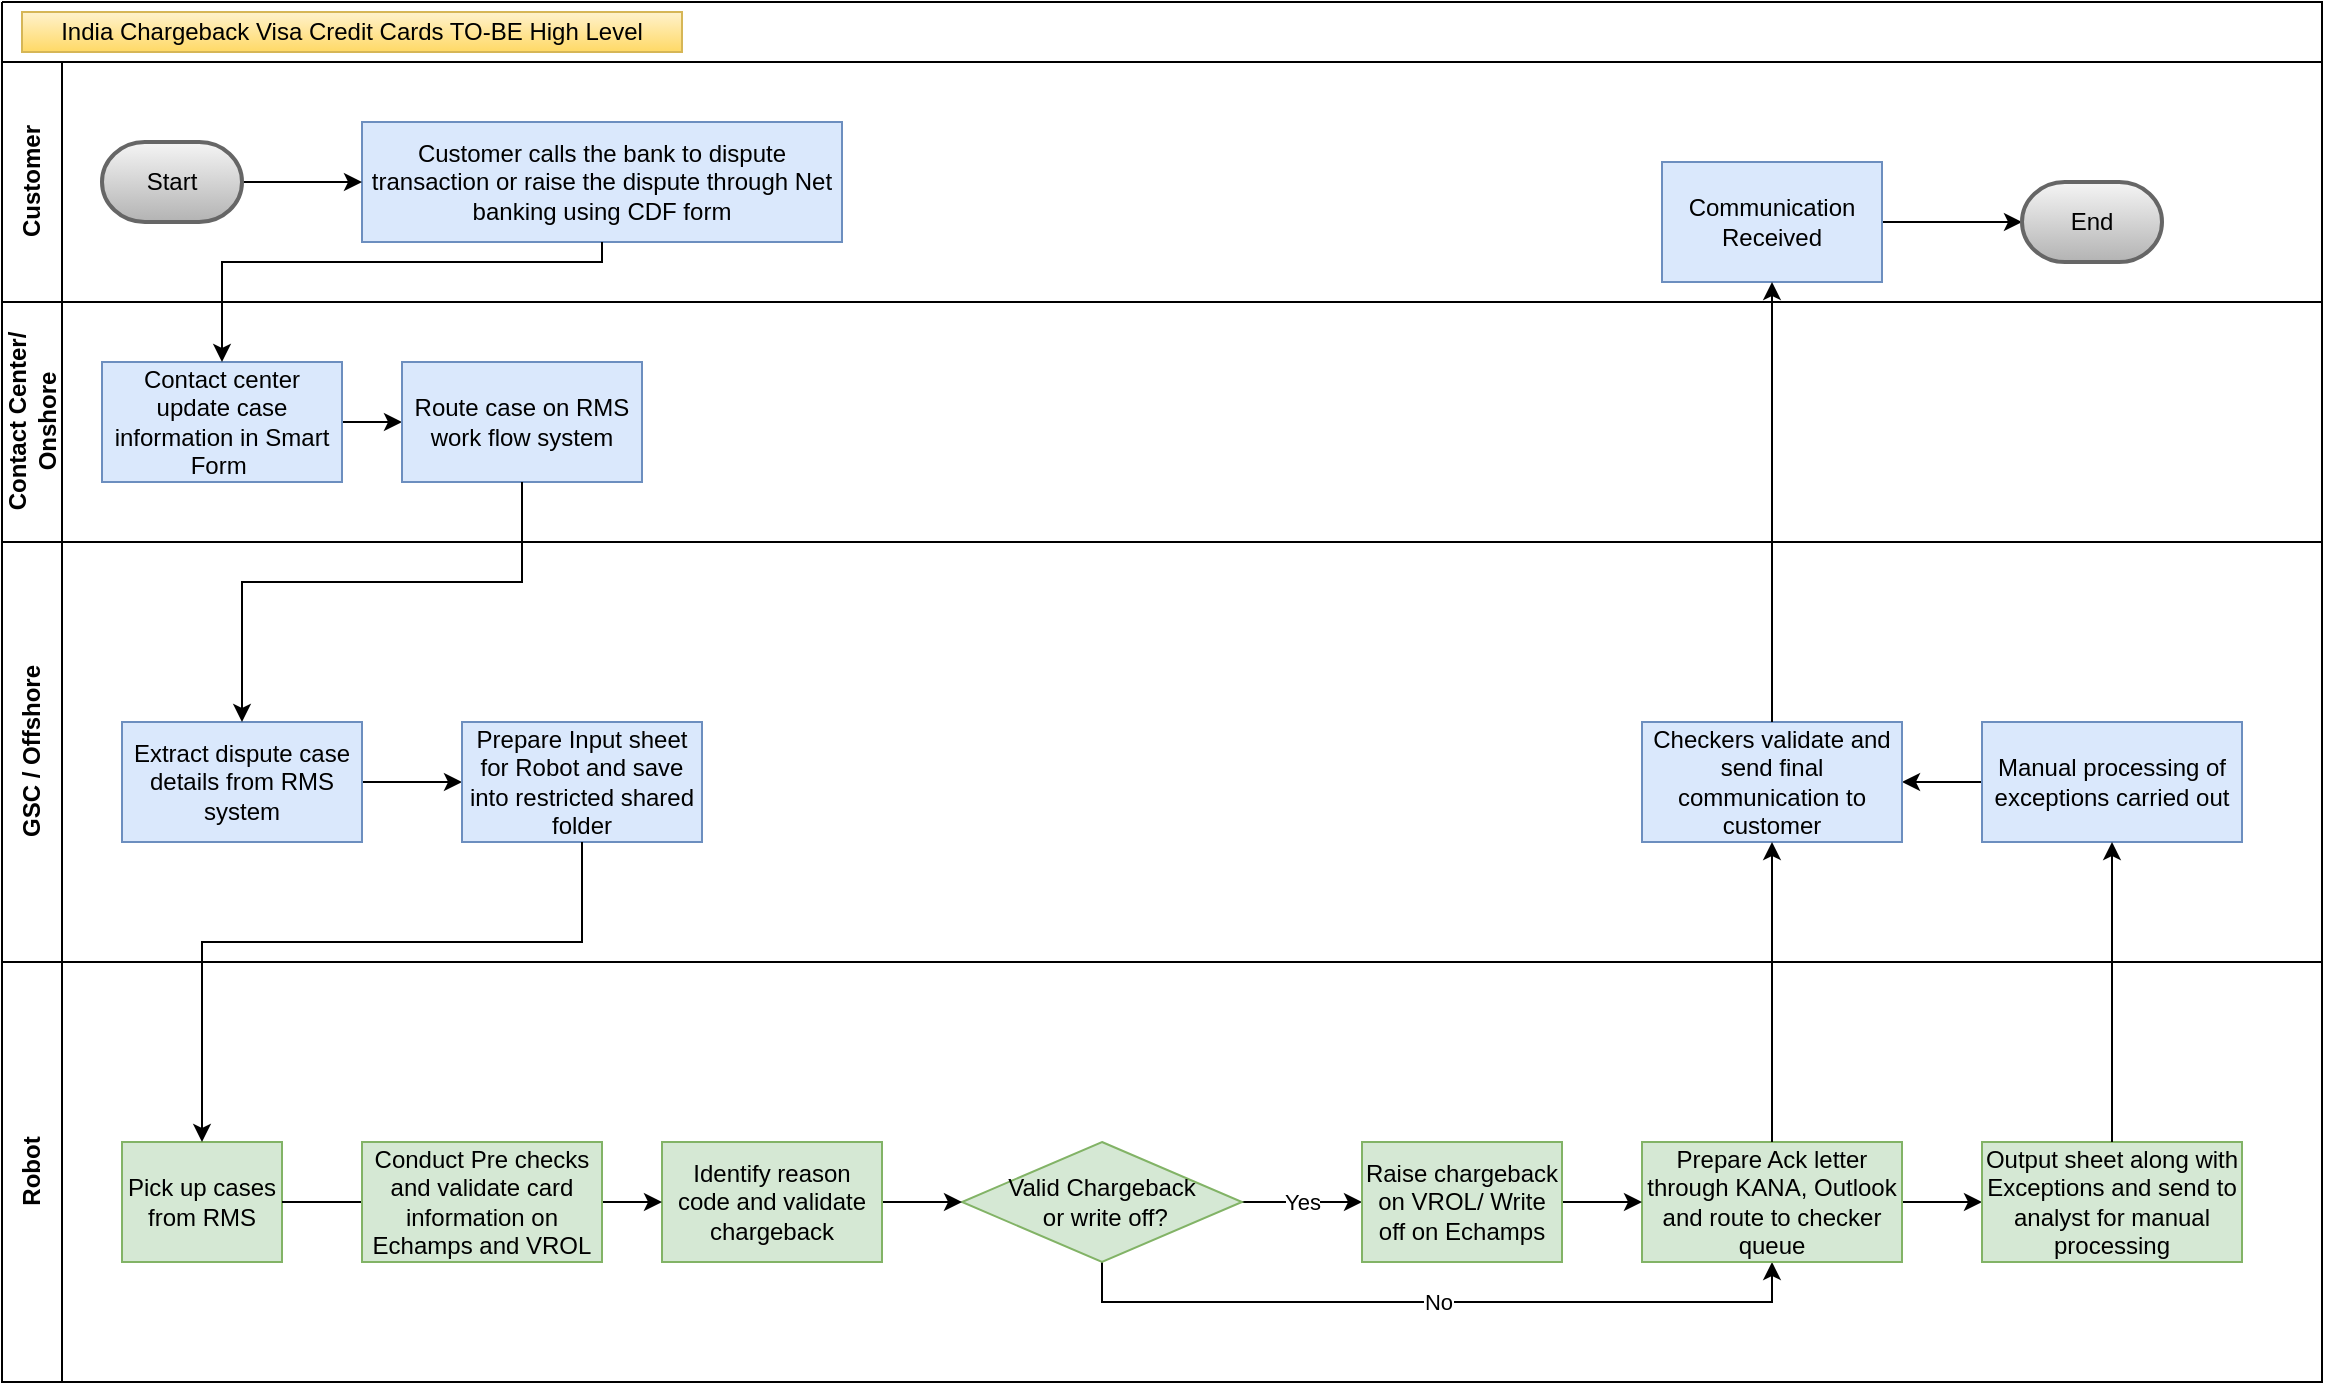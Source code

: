 <mxfile version="13.3.9" type="github"><diagram id="prtHgNgQTEPvFCAcTncT" name="Page-1"><mxGraphModel dx="1483" dy="1928" grid="1" gridSize="10" guides="1" tooltips="1" connect="1" arrows="1" fold="1" page="1" pageScale="1" pageWidth="827" pageHeight="1169" math="0" shadow="0"><root><mxCell id="0"/><mxCell id="1" parent="0"/><mxCell id="dNxyNK7c78bLwvsdeMH5-20" value="Customer" style="swimlane;html=1;startSize=30;horizontal=0;" parent="1" vertex="1"><mxGeometry x="140" y="20" width="1160" height="120" as="geometry"/></mxCell><mxCell id="dNxyNK7c78bLwvsdeMH5-24" value="Customer calls the bank to dispute transaction or raise the dispute through Net banking using CDF form" style="rounded=0;whiteSpace=wrap;html=1;fontFamily=Helvetica;fontSize=12;align=center;fillColor=#dae8fc;strokeColor=#6c8ebf;" parent="dNxyNK7c78bLwvsdeMH5-20" vertex="1"><mxGeometry x="180" y="30" width="240" height="60" as="geometry"/></mxCell><mxCell id="BPE0GkZ9CUt_eJtFmlHj-37" value="" style="edgeStyle=orthogonalEdgeStyle;rounded=0;orthogonalLoop=1;jettySize=auto;html=1;" parent="dNxyNK7c78bLwvsdeMH5-20" source="BPE0GkZ9CUt_eJtFmlHj-11" target="dNxyNK7c78bLwvsdeMH5-24" edge="1"><mxGeometry relative="1" as="geometry"/></mxCell><mxCell id="BPE0GkZ9CUt_eJtFmlHj-11" value="Start" style="strokeWidth=2;html=1;shape=mxgraph.flowchart.terminator;whiteSpace=wrap;fillColor=#f5f5f5;strokeColor=#666666;gradientColor=#b3b3b3;" parent="dNxyNK7c78bLwvsdeMH5-20" vertex="1"><mxGeometry x="50" y="40" width="70" height="40" as="geometry"/></mxCell><mxCell id="BPE0GkZ9CUt_eJtFmlHj-39" value="" style="edgeStyle=orthogonalEdgeStyle;rounded=0;orthogonalLoop=1;jettySize=auto;html=1;" parent="dNxyNK7c78bLwvsdeMH5-20" source="BPE0GkZ9CUt_eJtFmlHj-31" target="BPE0GkZ9CUt_eJtFmlHj-38" edge="1"><mxGeometry relative="1" as="geometry"/></mxCell><mxCell id="BPE0GkZ9CUt_eJtFmlHj-31" value="Communication Received" style="rounded=0;whiteSpace=wrap;html=1;fontFamily=Helvetica;fontSize=12;align=center;fillColor=#dae8fc;strokeColor=#6c8ebf;" parent="dNxyNK7c78bLwvsdeMH5-20" vertex="1"><mxGeometry x="830" y="50" width="110" height="60" as="geometry"/></mxCell><mxCell id="BPE0GkZ9CUt_eJtFmlHj-38" value="End" style="strokeWidth=2;html=1;shape=mxgraph.flowchart.terminator;whiteSpace=wrap;fillColor=#f5f5f5;strokeColor=#666666;gradientColor=#b3b3b3;" parent="dNxyNK7c78bLwvsdeMH5-20" vertex="1"><mxGeometry x="1010" y="60" width="70" height="40" as="geometry"/></mxCell><mxCell id="dNxyNK7c78bLwvsdeMH5-21" value="Contact Center/&lt;br&gt;Onshore" style="swimlane;html=1;startSize=30;horizontal=0;" parent="1" vertex="1"><mxGeometry x="140" y="140" width="1160" height="120" as="geometry"/></mxCell><mxCell id="BPE0GkZ9CUt_eJtFmlHj-35" value="" style="edgeStyle=orthogonalEdgeStyle;rounded=0;orthogonalLoop=1;jettySize=auto;html=1;" parent="dNxyNK7c78bLwvsdeMH5-21" source="dNxyNK7c78bLwvsdeMH5-26" target="BPE0GkZ9CUt_eJtFmlHj-14" edge="1"><mxGeometry relative="1" as="geometry"/></mxCell><mxCell id="dNxyNK7c78bLwvsdeMH5-26" value="Contact center update case information in Smart Form&amp;nbsp;" style="rounded=0;whiteSpace=wrap;html=1;fontFamily=Helvetica;fontSize=12;align=center;fillColor=#dae8fc;strokeColor=#6c8ebf;" parent="dNxyNK7c78bLwvsdeMH5-21" vertex="1"><mxGeometry x="50" y="30" width="120" height="60" as="geometry"/></mxCell><mxCell id="BPE0GkZ9CUt_eJtFmlHj-14" value="Route case on RMS work flow system" style="rounded=0;whiteSpace=wrap;html=1;fontFamily=Helvetica;fontSize=12;align=center;fillColor=#dae8fc;strokeColor=#6c8ebf;" parent="dNxyNK7c78bLwvsdeMH5-21" vertex="1"><mxGeometry x="200" y="30" width="120" height="60" as="geometry"/></mxCell><mxCell id="dNxyNK7c78bLwvsdeMH5-22" value="GSC / Offshore" style="swimlane;html=1;startSize=30;horizontal=0;" parent="1" vertex="1"><mxGeometry x="140" y="260" width="1160" height="210" as="geometry"/></mxCell><mxCell id="C12RMCbKiivR9SJXhD6y-18" value="" style="edgeStyle=orthogonalEdgeStyle;rounded=0;orthogonalLoop=1;jettySize=auto;html=1;" parent="dNxyNK7c78bLwvsdeMH5-22" source="dNxyNK7c78bLwvsdeMH5-34" target="BPE0GkZ9CUt_eJtFmlHj-16" edge="1"><mxGeometry relative="1" as="geometry"/></mxCell><mxCell id="dNxyNK7c78bLwvsdeMH5-34" value="Extract dispute case details from RMS system" style="rounded=0;whiteSpace=wrap;html=1;fontFamily=Helvetica;fontSize=12;align=center;fillColor=#dae8fc;strokeColor=#6c8ebf;" parent="dNxyNK7c78bLwvsdeMH5-22" vertex="1"><mxGeometry x="60" y="90" width="120" height="60" as="geometry"/></mxCell><mxCell id="BPE0GkZ9CUt_eJtFmlHj-16" value="Prepare Input sheet for Robot and save into restricted shared folder" style="rounded=0;whiteSpace=wrap;html=1;fontFamily=Helvetica;fontSize=12;align=center;fillColor=#dae8fc;strokeColor=#6c8ebf;" parent="dNxyNK7c78bLwvsdeMH5-22" vertex="1"><mxGeometry x="230" y="90" width="120" height="60" as="geometry"/></mxCell><mxCell id="C12RMCbKiivR9SJXhD6y-31" value="" style="edgeStyle=orthogonalEdgeStyle;rounded=0;orthogonalLoop=1;jettySize=auto;html=1;" parent="dNxyNK7c78bLwvsdeMH5-22" source="BPE0GkZ9CUt_eJtFmlHj-30" target="C12RMCbKiivR9SJXhD6y-21" edge="1"><mxGeometry relative="1" as="geometry"/></mxCell><mxCell id="BPE0GkZ9CUt_eJtFmlHj-30" value="Manual processing of exceptions carried out" style="rounded=0;whiteSpace=wrap;html=1;fontFamily=Helvetica;fontSize=12;align=center;fillColor=#dae8fc;strokeColor=#6c8ebf;" parent="dNxyNK7c78bLwvsdeMH5-22" vertex="1"><mxGeometry x="990" y="90" width="130" height="60" as="geometry"/></mxCell><mxCell id="C12RMCbKiivR9SJXhD6y-21" value="Checkers validate and send final communication to customer" style="rounded=0;whiteSpace=wrap;html=1;fontFamily=Helvetica;fontSize=12;align=center;fillColor=#dae8fc;strokeColor=#6c8ebf;" parent="dNxyNK7c78bLwvsdeMH5-22" vertex="1"><mxGeometry x="820" y="90" width="130" height="60" as="geometry"/></mxCell><mxCell id="BPE0GkZ9CUt_eJtFmlHj-4" value="" style="swimlane;html=1;startSize=0;horizontal=0;" parent="1" vertex="1"><mxGeometry x="140" y="-10" width="1160" height="30" as="geometry"/></mxCell><mxCell id="BPE0GkZ9CUt_eJtFmlHj-12" value="India Chargeback Visa Credit Cards TO-BE High Level" style="text;html=1;strokeColor=#d6b656;fillColor=#fff2cc;align=center;verticalAlign=middle;whiteSpace=wrap;rounded=0;gradientColor=#ffd966;" parent="BPE0GkZ9CUt_eJtFmlHj-4" vertex="1"><mxGeometry x="10" y="5" width="330" height="20" as="geometry"/></mxCell><mxCell id="BPE0GkZ9CUt_eJtFmlHj-34" style="edgeStyle=orthogonalEdgeStyle;rounded=0;orthogonalLoop=1;jettySize=auto;html=1;" parent="1" source="dNxyNK7c78bLwvsdeMH5-24" target="dNxyNK7c78bLwvsdeMH5-26" edge="1"><mxGeometry relative="1" as="geometry"><Array as="points"><mxPoint x="440" y="120"/><mxPoint x="250" y="120"/></Array></mxGeometry></mxCell><mxCell id="C12RMCbKiivR9SJXhD6y-1" value="Robot" style="swimlane;html=1;startSize=30;horizontal=0;" parent="1" vertex="1"><mxGeometry x="140" y="470" width="1160" height="210" as="geometry"/></mxCell><mxCell id="C12RMCbKiivR9SJXhD6y-2" value="Pick up cases from RMS" style="rounded=0;whiteSpace=wrap;html=1;fontFamily=Helvetica;fontSize=12;align=center;fillColor=#d5e8d4;strokeColor=#82b366;" parent="C12RMCbKiivR9SJXhD6y-1" vertex="1"><mxGeometry x="60" y="90" width="80" height="60" as="geometry"/></mxCell><mxCell id="C12RMCbKiivR9SJXhD6y-3" value="Yes" style="edgeStyle=orthogonalEdgeStyle;rounded=0;orthogonalLoop=1;jettySize=auto;html=1;" parent="C12RMCbKiivR9SJXhD6y-1" source="C12RMCbKiivR9SJXhD6y-5" target="C12RMCbKiivR9SJXhD6y-13" edge="1"><mxGeometry relative="1" as="geometry"/></mxCell><mxCell id="C12RMCbKiivR9SJXhD6y-20" value="No" style="edgeStyle=orthogonalEdgeStyle;rounded=0;orthogonalLoop=1;jettySize=auto;html=1;entryX=0.5;entryY=1;entryDx=0;entryDy=0;" parent="C12RMCbKiivR9SJXhD6y-1" source="C12RMCbKiivR9SJXhD6y-5" target="C12RMCbKiivR9SJXhD6y-11" edge="1"><mxGeometry relative="1" as="geometry"><Array as="points"><mxPoint x="550" y="170"/><mxPoint x="885" y="170"/></Array></mxGeometry></mxCell><mxCell id="C12RMCbKiivR9SJXhD6y-5" value="&lt;font style=&quot;font-size: 12px&quot;&gt;Valid Chargeback&lt;br&gt;&amp;nbsp;or write off?&lt;/font&gt;" style="rhombus;whiteSpace=wrap;html=1;fontFamily=Helvetica;fontSize=12;align=center;fillColor=#d5e8d4;strokeColor=#82b366;" parent="C12RMCbKiivR9SJXhD6y-1" vertex="1"><mxGeometry x="480" y="90" width="140" height="60" as="geometry"/></mxCell><mxCell id="C12RMCbKiivR9SJXhD6y-6" value="" style="edgeStyle=orthogonalEdgeStyle;rounded=0;orthogonalLoop=1;jettySize=auto;html=1;" parent="C12RMCbKiivR9SJXhD6y-1" source="C12RMCbKiivR9SJXhD6y-7" target="C12RMCbKiivR9SJXhD6y-5" edge="1"><mxGeometry relative="1" as="geometry"/></mxCell><mxCell id="C12RMCbKiivR9SJXhD6y-7" value="Identify reason code and validate chargeback" style="rounded=0;whiteSpace=wrap;html=1;fontFamily=Helvetica;fontSize=12;align=center;fillColor=#d5e8d4;strokeColor=#82b366;" parent="C12RMCbKiivR9SJXhD6y-1" vertex="1"><mxGeometry x="330" y="90" width="110" height="60" as="geometry"/></mxCell><mxCell id="C12RMCbKiivR9SJXhD6y-8" value="" style="edgeStyle=orthogonalEdgeStyle;rounded=0;orthogonalLoop=1;jettySize=auto;html=1;endArrow=classic;endFill=1;" parent="C12RMCbKiivR9SJXhD6y-1" source="C12RMCbKiivR9SJXhD6y-2" target="C12RMCbKiivR9SJXhD6y-7" edge="1"><mxGeometry relative="1" as="geometry"><mxPoint x="270" y="310" as="sourcePoint"/><mxPoint x="660" y="320" as="targetPoint"/></mxGeometry></mxCell><mxCell id="C12RMCbKiivR9SJXhD6y-9" value="Conduct Pre checks and validate card information on Echamps and VROL" style="rounded=0;whiteSpace=wrap;html=1;fontFamily=Helvetica;fontSize=12;align=center;fillColor=#d5e8d4;strokeColor=#82b366;" parent="C12RMCbKiivR9SJXhD6y-1" vertex="1"><mxGeometry x="180" y="90" width="120" height="60" as="geometry"/></mxCell><mxCell id="C12RMCbKiivR9SJXhD6y-10" value="" style="edgeStyle=orthogonalEdgeStyle;rounded=0;orthogonalLoop=1;jettySize=auto;html=1;" parent="C12RMCbKiivR9SJXhD6y-1" source="C12RMCbKiivR9SJXhD6y-11" target="C12RMCbKiivR9SJXhD6y-14" edge="1"><mxGeometry relative="1" as="geometry"/></mxCell><mxCell id="C12RMCbKiivR9SJXhD6y-11" value="Prepare Ack letter through KANA, Outlook and route to checker queue" style="rounded=0;whiteSpace=wrap;html=1;fontFamily=Helvetica;fontSize=12;align=center;fillColor=#d5e8d4;strokeColor=#82b366;" parent="C12RMCbKiivR9SJXhD6y-1" vertex="1"><mxGeometry x="820" y="90" width="130" height="60" as="geometry"/></mxCell><mxCell id="C12RMCbKiivR9SJXhD6y-12" value="" style="edgeStyle=orthogonalEdgeStyle;rounded=0;orthogonalLoop=1;jettySize=auto;html=1;" parent="C12RMCbKiivR9SJXhD6y-1" source="C12RMCbKiivR9SJXhD6y-13" target="C12RMCbKiivR9SJXhD6y-11" edge="1"><mxGeometry relative="1" as="geometry"/></mxCell><mxCell id="C12RMCbKiivR9SJXhD6y-13" value="Raise chargeback on VROL/ Write off on Echamps" style="rounded=0;whiteSpace=wrap;html=1;fontFamily=Helvetica;fontSize=12;align=center;fillColor=#d5e8d4;strokeColor=#82b366;" parent="C12RMCbKiivR9SJXhD6y-1" vertex="1"><mxGeometry x="680" y="90" width="100" height="60" as="geometry"/></mxCell><mxCell id="C12RMCbKiivR9SJXhD6y-14" value="Output sheet along with Exceptions and send to analyst for manual processing" style="rounded=0;whiteSpace=wrap;html=1;fontFamily=Helvetica;fontSize=12;align=center;fillColor=#d5e8d4;strokeColor=#82b366;" parent="C12RMCbKiivR9SJXhD6y-1" vertex="1"><mxGeometry x="990" y="90" width="130" height="60" as="geometry"/></mxCell><mxCell id="C12RMCbKiivR9SJXhD6y-17" style="edgeStyle=orthogonalEdgeStyle;rounded=0;orthogonalLoop=1;jettySize=auto;html=1;entryX=0.5;entryY=0;entryDx=0;entryDy=0;" parent="1" source="BPE0GkZ9CUt_eJtFmlHj-14" target="dNxyNK7c78bLwvsdeMH5-34" edge="1"><mxGeometry relative="1" as="geometry"><Array as="points"><mxPoint x="400" y="280"/><mxPoint x="260" y="280"/></Array></mxGeometry></mxCell><mxCell id="C12RMCbKiivR9SJXhD6y-19" style="edgeStyle=orthogonalEdgeStyle;rounded=0;orthogonalLoop=1;jettySize=auto;html=1;" parent="1" source="BPE0GkZ9CUt_eJtFmlHj-16" target="C12RMCbKiivR9SJXhD6y-2" edge="1"><mxGeometry relative="1" as="geometry"><Array as="points"><mxPoint x="430" y="460"/><mxPoint x="240" y="460"/></Array></mxGeometry></mxCell><mxCell id="C12RMCbKiivR9SJXhD6y-26" style="edgeStyle=orthogonalEdgeStyle;rounded=0;orthogonalLoop=1;jettySize=auto;html=1;entryX=0.5;entryY=1;entryDx=0;entryDy=0;" parent="1" source="C12RMCbKiivR9SJXhD6y-14" target="BPE0GkZ9CUt_eJtFmlHj-30" edge="1"><mxGeometry relative="1" as="geometry"/></mxCell><mxCell id="C12RMCbKiivR9SJXhD6y-27" style="edgeStyle=orthogonalEdgeStyle;rounded=0;orthogonalLoop=1;jettySize=auto;html=1;entryX=0.5;entryY=1;entryDx=0;entryDy=0;" parent="1" source="C12RMCbKiivR9SJXhD6y-11" target="C12RMCbKiivR9SJXhD6y-21" edge="1"><mxGeometry relative="1" as="geometry"/></mxCell><mxCell id="C12RMCbKiivR9SJXhD6y-30" style="edgeStyle=orthogonalEdgeStyle;rounded=0;orthogonalLoop=1;jettySize=auto;html=1;" parent="1" source="C12RMCbKiivR9SJXhD6y-21" target="BPE0GkZ9CUt_eJtFmlHj-31" edge="1"><mxGeometry relative="1" as="geometry"/></mxCell></root></mxGraphModel></diagram></mxfile>